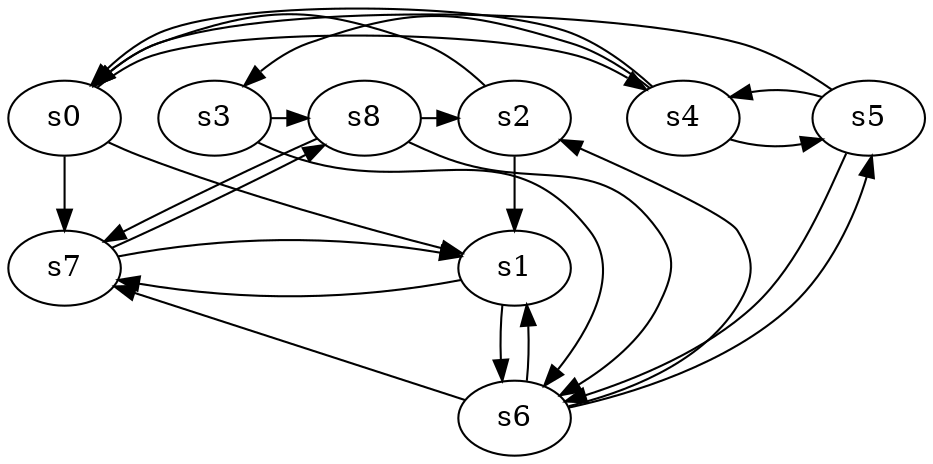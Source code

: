 digraph game_0787_complex_9 {
    s0 [name="s0", player=1];
    s1 [name="s1", player=0];
    s2 [name="s2", player=0];
    s3 [name="s3", player=1];
    s4 [name="s4", player=1, target=1];
    s5 [name="s5", player=0, target=1];
    s6 [name="s6", player=0];
    s7 [name="s7", player=0];
    s8 [name="s8", player=0];

    s0 -> s1 [constraint="time % 5 == 0 || time % 5 == 2"];
    s0 -> s4 [constraint="time == 27 || time == 29"];
    s0 -> s7;
    s1 -> s6;
    s1 -> s7 [constraint="time % 2 == 0"];
    s2 -> s0 [constraint="time % 3 == 1 && time % 4 == 3"];
    s2 -> s1;
    s3 -> s6 [constraint="time % 2 == 0 && time % 5 == 1"];
    s3 -> s8 [constraint="time % 3 == 2 && time % 5 == 0"];
    s4 -> s0 [constraint="time % 5 == 2"];
    s4 -> s3 [constraint="!(time % 2 == 0)"];
    s4 -> s5 [constraint="time % 2 == 1 || time % 2 == 0"];
    s5 -> s0 [constraint="time % 4 == 0 && time % 4 == 2"];
    s5 -> s4 [constraint="time % 4 == 0 || time % 2 == 0"];
    s5 -> s6 [constraint="time % 4 == 1 || time % 4 == 2"];
    s6 -> s1 [constraint="time == 20 || time == 21"];
    s6 -> s2 [constraint="time == 23 || time == 25 || time == 26"];
    s6 -> s5 [constraint="time % 5 == 1"];
    s6 -> s7 [constraint="time % 3 == 1 || time % 4 == 1"];
    s7 -> s1 [constraint="time % 3 == 2 && time % 4 == 0"];
    s7 -> s8 [constraint="time % 3 == 2 || time % 3 == 2"];
    s8 -> s2 [constraint="time % 3 == 1"];
    s8 -> s6 [constraint="time % 3 == 2 && time % 3 == 0"];
    s8 -> s7 [constraint="time % 2 == 1 && time % 4 == 3"];
}
